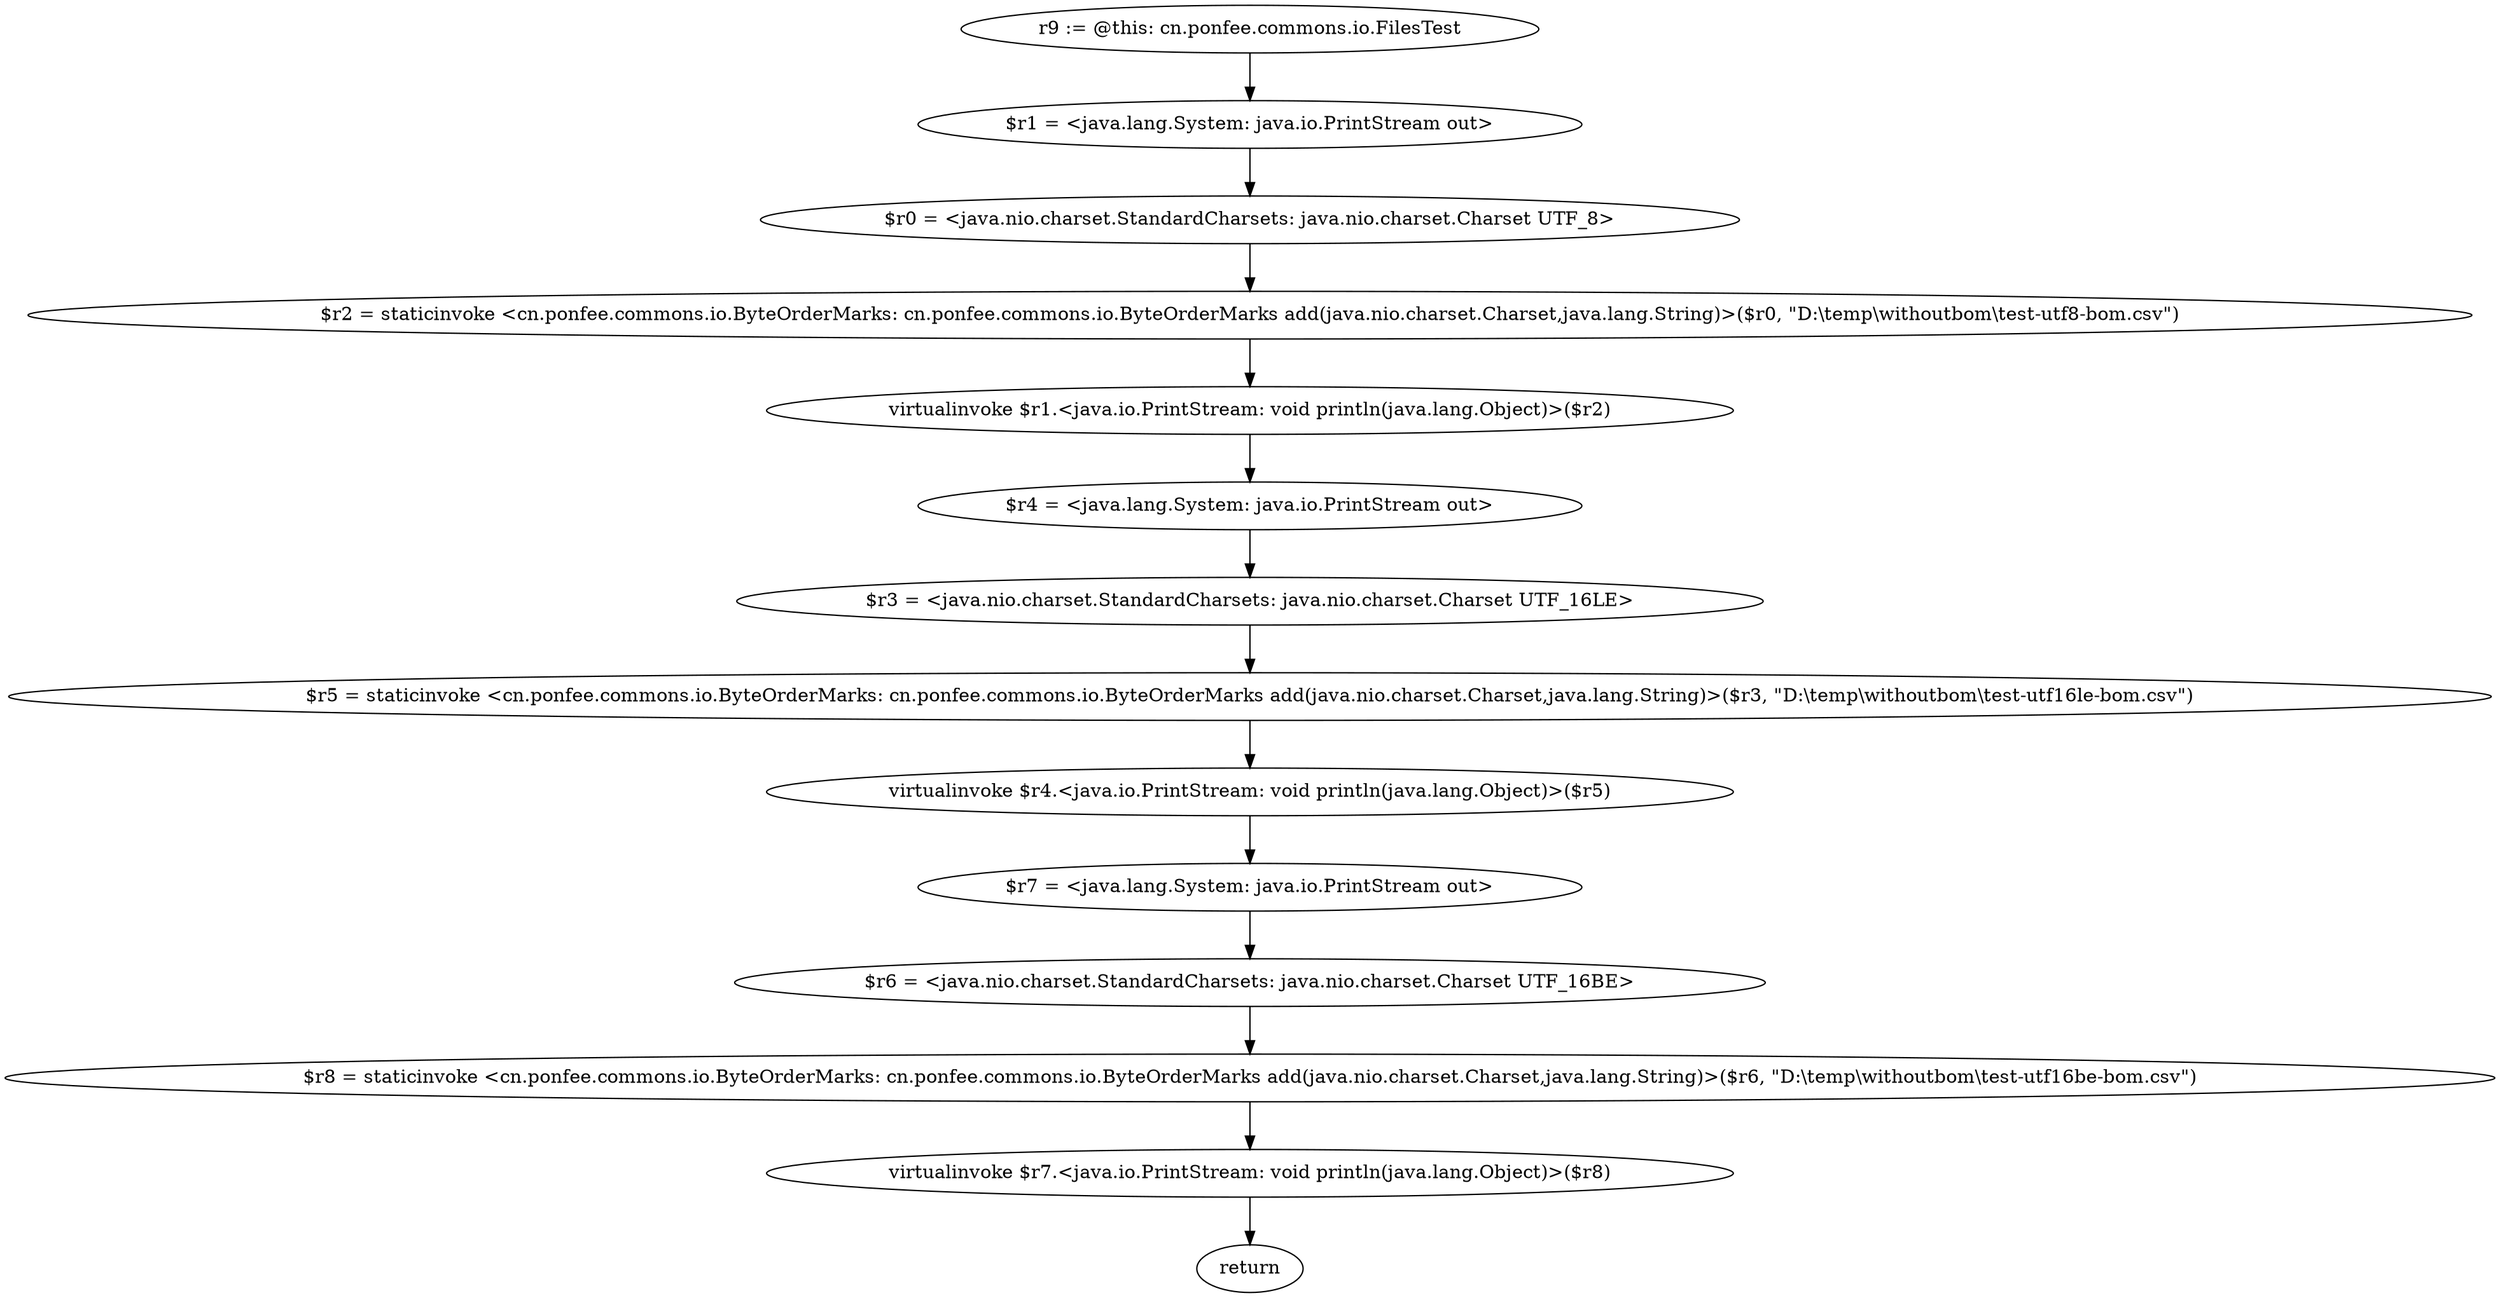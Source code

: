digraph "unitGraph" {
    "r9 := @this: cn.ponfee.commons.io.FilesTest"
    "$r1 = <java.lang.System: java.io.PrintStream out>"
    "$r0 = <java.nio.charset.StandardCharsets: java.nio.charset.Charset UTF_8>"
    "$r2 = staticinvoke <cn.ponfee.commons.io.ByteOrderMarks: cn.ponfee.commons.io.ByteOrderMarks add(java.nio.charset.Charset,java.lang.String)>($r0, \"D:\\temp\\withoutbom\\test-utf8-bom.csv\")"
    "virtualinvoke $r1.<java.io.PrintStream: void println(java.lang.Object)>($r2)"
    "$r4 = <java.lang.System: java.io.PrintStream out>"
    "$r3 = <java.nio.charset.StandardCharsets: java.nio.charset.Charset UTF_16LE>"
    "$r5 = staticinvoke <cn.ponfee.commons.io.ByteOrderMarks: cn.ponfee.commons.io.ByteOrderMarks add(java.nio.charset.Charset,java.lang.String)>($r3, \"D:\\temp\\withoutbom\\test-utf16le-bom.csv\")"
    "virtualinvoke $r4.<java.io.PrintStream: void println(java.lang.Object)>($r5)"
    "$r7 = <java.lang.System: java.io.PrintStream out>"
    "$r6 = <java.nio.charset.StandardCharsets: java.nio.charset.Charset UTF_16BE>"
    "$r8 = staticinvoke <cn.ponfee.commons.io.ByteOrderMarks: cn.ponfee.commons.io.ByteOrderMarks add(java.nio.charset.Charset,java.lang.String)>($r6, \"D:\\temp\\withoutbom\\test-utf16be-bom.csv\")"
    "virtualinvoke $r7.<java.io.PrintStream: void println(java.lang.Object)>($r8)"
    "return"
    "r9 := @this: cn.ponfee.commons.io.FilesTest"->"$r1 = <java.lang.System: java.io.PrintStream out>";
    "$r1 = <java.lang.System: java.io.PrintStream out>"->"$r0 = <java.nio.charset.StandardCharsets: java.nio.charset.Charset UTF_8>";
    "$r0 = <java.nio.charset.StandardCharsets: java.nio.charset.Charset UTF_8>"->"$r2 = staticinvoke <cn.ponfee.commons.io.ByteOrderMarks: cn.ponfee.commons.io.ByteOrderMarks add(java.nio.charset.Charset,java.lang.String)>($r0, \"D:\\temp\\withoutbom\\test-utf8-bom.csv\")";
    "$r2 = staticinvoke <cn.ponfee.commons.io.ByteOrderMarks: cn.ponfee.commons.io.ByteOrderMarks add(java.nio.charset.Charset,java.lang.String)>($r0, \"D:\\temp\\withoutbom\\test-utf8-bom.csv\")"->"virtualinvoke $r1.<java.io.PrintStream: void println(java.lang.Object)>($r2)";
    "virtualinvoke $r1.<java.io.PrintStream: void println(java.lang.Object)>($r2)"->"$r4 = <java.lang.System: java.io.PrintStream out>";
    "$r4 = <java.lang.System: java.io.PrintStream out>"->"$r3 = <java.nio.charset.StandardCharsets: java.nio.charset.Charset UTF_16LE>";
    "$r3 = <java.nio.charset.StandardCharsets: java.nio.charset.Charset UTF_16LE>"->"$r5 = staticinvoke <cn.ponfee.commons.io.ByteOrderMarks: cn.ponfee.commons.io.ByteOrderMarks add(java.nio.charset.Charset,java.lang.String)>($r3, \"D:\\temp\\withoutbom\\test-utf16le-bom.csv\")";
    "$r5 = staticinvoke <cn.ponfee.commons.io.ByteOrderMarks: cn.ponfee.commons.io.ByteOrderMarks add(java.nio.charset.Charset,java.lang.String)>($r3, \"D:\\temp\\withoutbom\\test-utf16le-bom.csv\")"->"virtualinvoke $r4.<java.io.PrintStream: void println(java.lang.Object)>($r5)";
    "virtualinvoke $r4.<java.io.PrintStream: void println(java.lang.Object)>($r5)"->"$r7 = <java.lang.System: java.io.PrintStream out>";
    "$r7 = <java.lang.System: java.io.PrintStream out>"->"$r6 = <java.nio.charset.StandardCharsets: java.nio.charset.Charset UTF_16BE>";
    "$r6 = <java.nio.charset.StandardCharsets: java.nio.charset.Charset UTF_16BE>"->"$r8 = staticinvoke <cn.ponfee.commons.io.ByteOrderMarks: cn.ponfee.commons.io.ByteOrderMarks add(java.nio.charset.Charset,java.lang.String)>($r6, \"D:\\temp\\withoutbom\\test-utf16be-bom.csv\")";
    "$r8 = staticinvoke <cn.ponfee.commons.io.ByteOrderMarks: cn.ponfee.commons.io.ByteOrderMarks add(java.nio.charset.Charset,java.lang.String)>($r6, \"D:\\temp\\withoutbom\\test-utf16be-bom.csv\")"->"virtualinvoke $r7.<java.io.PrintStream: void println(java.lang.Object)>($r8)";
    "virtualinvoke $r7.<java.io.PrintStream: void println(java.lang.Object)>($r8)"->"return";
}
